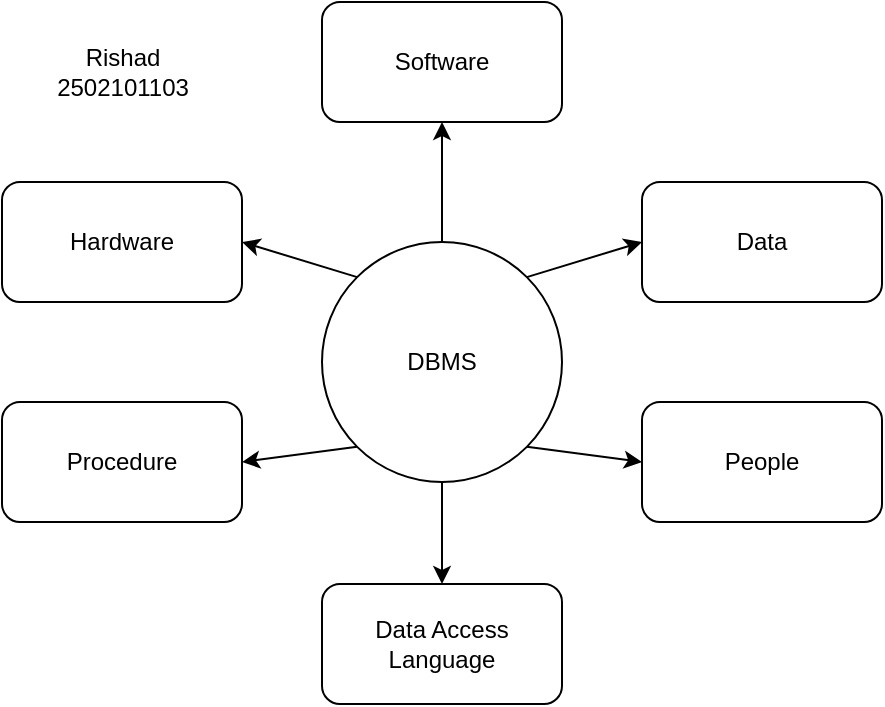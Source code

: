 <mxfile version="18.1.3" type="github">
  <diagram id="yj21QAiKKwWCb4OFiDq7" name="Page-1">
    <mxGraphModel dx="1038" dy="579" grid="1" gridSize="10" guides="1" tooltips="1" connect="1" arrows="1" fold="1" page="1" pageScale="1" pageWidth="850" pageHeight="1100" math="0" shadow="0">
      <root>
        <mxCell id="0" />
        <mxCell id="1" parent="0" />
        <mxCell id="DpBtr92trCLw08bex43z-8" style="rounded=0;orthogonalLoop=1;jettySize=auto;html=1;exitX=0;exitY=0;exitDx=0;exitDy=0;entryX=1;entryY=0.5;entryDx=0;entryDy=0;" edge="1" parent="1" source="DpBtr92trCLw08bex43z-1" target="DpBtr92trCLw08bex43z-6">
          <mxGeometry relative="1" as="geometry" />
        </mxCell>
        <mxCell id="DpBtr92trCLw08bex43z-9" style="edgeStyle=none;rounded=0;orthogonalLoop=1;jettySize=auto;html=1;exitX=1;exitY=0;exitDx=0;exitDy=0;entryX=0;entryY=0.5;entryDx=0;entryDy=0;" edge="1" parent="1" source="DpBtr92trCLw08bex43z-1" target="DpBtr92trCLw08bex43z-3">
          <mxGeometry relative="1" as="geometry" />
        </mxCell>
        <mxCell id="DpBtr92trCLw08bex43z-10" style="edgeStyle=none;rounded=0;orthogonalLoop=1;jettySize=auto;html=1;exitX=0.5;exitY=0;exitDx=0;exitDy=0;entryX=0.5;entryY=1;entryDx=0;entryDy=0;" edge="1" parent="1" source="DpBtr92trCLw08bex43z-1" target="DpBtr92trCLw08bex43z-2">
          <mxGeometry relative="1" as="geometry" />
        </mxCell>
        <mxCell id="DpBtr92trCLw08bex43z-12" style="edgeStyle=none;rounded=0;orthogonalLoop=1;jettySize=auto;html=1;exitX=1;exitY=1;exitDx=0;exitDy=0;entryX=0;entryY=0.5;entryDx=0;entryDy=0;" edge="1" parent="1" source="DpBtr92trCLw08bex43z-1" target="DpBtr92trCLw08bex43z-4">
          <mxGeometry relative="1" as="geometry" />
        </mxCell>
        <mxCell id="DpBtr92trCLw08bex43z-13" style="edgeStyle=none;rounded=0;orthogonalLoop=1;jettySize=auto;html=1;exitX=0;exitY=1;exitDx=0;exitDy=0;entryX=1;entryY=0.5;entryDx=0;entryDy=0;" edge="1" parent="1" source="DpBtr92trCLw08bex43z-1" target="DpBtr92trCLw08bex43z-7">
          <mxGeometry relative="1" as="geometry" />
        </mxCell>
        <mxCell id="DpBtr92trCLw08bex43z-14" style="edgeStyle=none;rounded=0;orthogonalLoop=1;jettySize=auto;html=1;exitX=0.5;exitY=1;exitDx=0;exitDy=0;entryX=0.5;entryY=0;entryDx=0;entryDy=0;" edge="1" parent="1" source="DpBtr92trCLw08bex43z-1" target="DpBtr92trCLw08bex43z-5">
          <mxGeometry relative="1" as="geometry" />
        </mxCell>
        <mxCell id="DpBtr92trCLw08bex43z-1" value="DBMS" style="ellipse;whiteSpace=wrap;html=1;" vertex="1" parent="1">
          <mxGeometry x="350" y="290" width="120" height="120" as="geometry" />
        </mxCell>
        <mxCell id="DpBtr92trCLw08bex43z-2" value="Software" style="rounded=1;whiteSpace=wrap;html=1;" vertex="1" parent="1">
          <mxGeometry x="350" y="170" width="120" height="60" as="geometry" />
        </mxCell>
        <mxCell id="DpBtr92trCLw08bex43z-3" value="Data" style="rounded=1;whiteSpace=wrap;html=1;" vertex="1" parent="1">
          <mxGeometry x="510" y="260" width="120" height="60" as="geometry" />
        </mxCell>
        <mxCell id="DpBtr92trCLw08bex43z-4" value="People" style="rounded=1;whiteSpace=wrap;html=1;" vertex="1" parent="1">
          <mxGeometry x="510" y="370" width="120" height="60" as="geometry" />
        </mxCell>
        <mxCell id="DpBtr92trCLw08bex43z-5" value="Data Access Language" style="rounded=1;whiteSpace=wrap;html=1;" vertex="1" parent="1">
          <mxGeometry x="350" y="461" width="120" height="60" as="geometry" />
        </mxCell>
        <mxCell id="DpBtr92trCLw08bex43z-6" value="Hardware" style="rounded=1;whiteSpace=wrap;html=1;" vertex="1" parent="1">
          <mxGeometry x="190" y="260" width="120" height="60" as="geometry" />
        </mxCell>
        <mxCell id="DpBtr92trCLw08bex43z-7" value="Procedure" style="rounded=1;whiteSpace=wrap;html=1;" vertex="1" parent="1">
          <mxGeometry x="190" y="370" width="120" height="60" as="geometry" />
        </mxCell>
        <mxCell id="DpBtr92trCLw08bex43z-15" value="Rishad&lt;br&gt;2502101103" style="text;html=1;align=center;verticalAlign=middle;resizable=0;points=[];autosize=1;strokeColor=none;fillColor=none;" vertex="1" parent="1">
          <mxGeometry x="210" y="190" width="80" height="30" as="geometry" />
        </mxCell>
      </root>
    </mxGraphModel>
  </diagram>
</mxfile>

